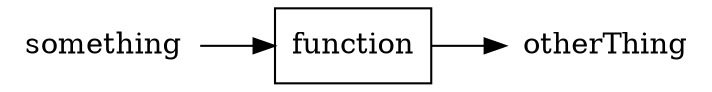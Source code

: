 digraph G {
  rankdir = "LR";
  something[shape=none];
  function[shape=box];
  otherThing[shape=none];
  something -> function -> otherThing;
}
